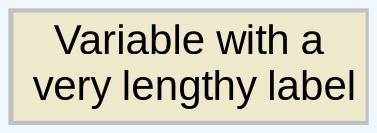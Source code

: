 digraph {
    compound=true;
    fontname=Arial;
    tooltip=" " ;
    ranksep=1
    rankdir=LR
    labeljust=c
    ratio=0.4
    edge[style="bold"] ;graph[bgcolor="aliceblue"  ;];
    node[shape="plaintext" height="0" width="0" fontname = "Arial" tooltip=" " style="filled" fillcolor="gray" ] edge[fontname=Arial fontcolor=indianred fontsize=14.0 penwidth=1.5 tooltip=" " color=indianred  ]
Variablewithaverylengthylabel [  label=<<TABLE  BORDER="0" CELLBORDER="0" CELLPADDING="4" CELLSPACING="2" >
      
      
      
      <TR><TD  BORDER="0" CELLPADDING="4"  BGCOLOR="cornsilk2"><FONT POINT-SIZE="20"> Variable with a <br/> very lengthy label</FONT></TD></TR>
      
      </TABLE>> margin="0" ];
  label="" }